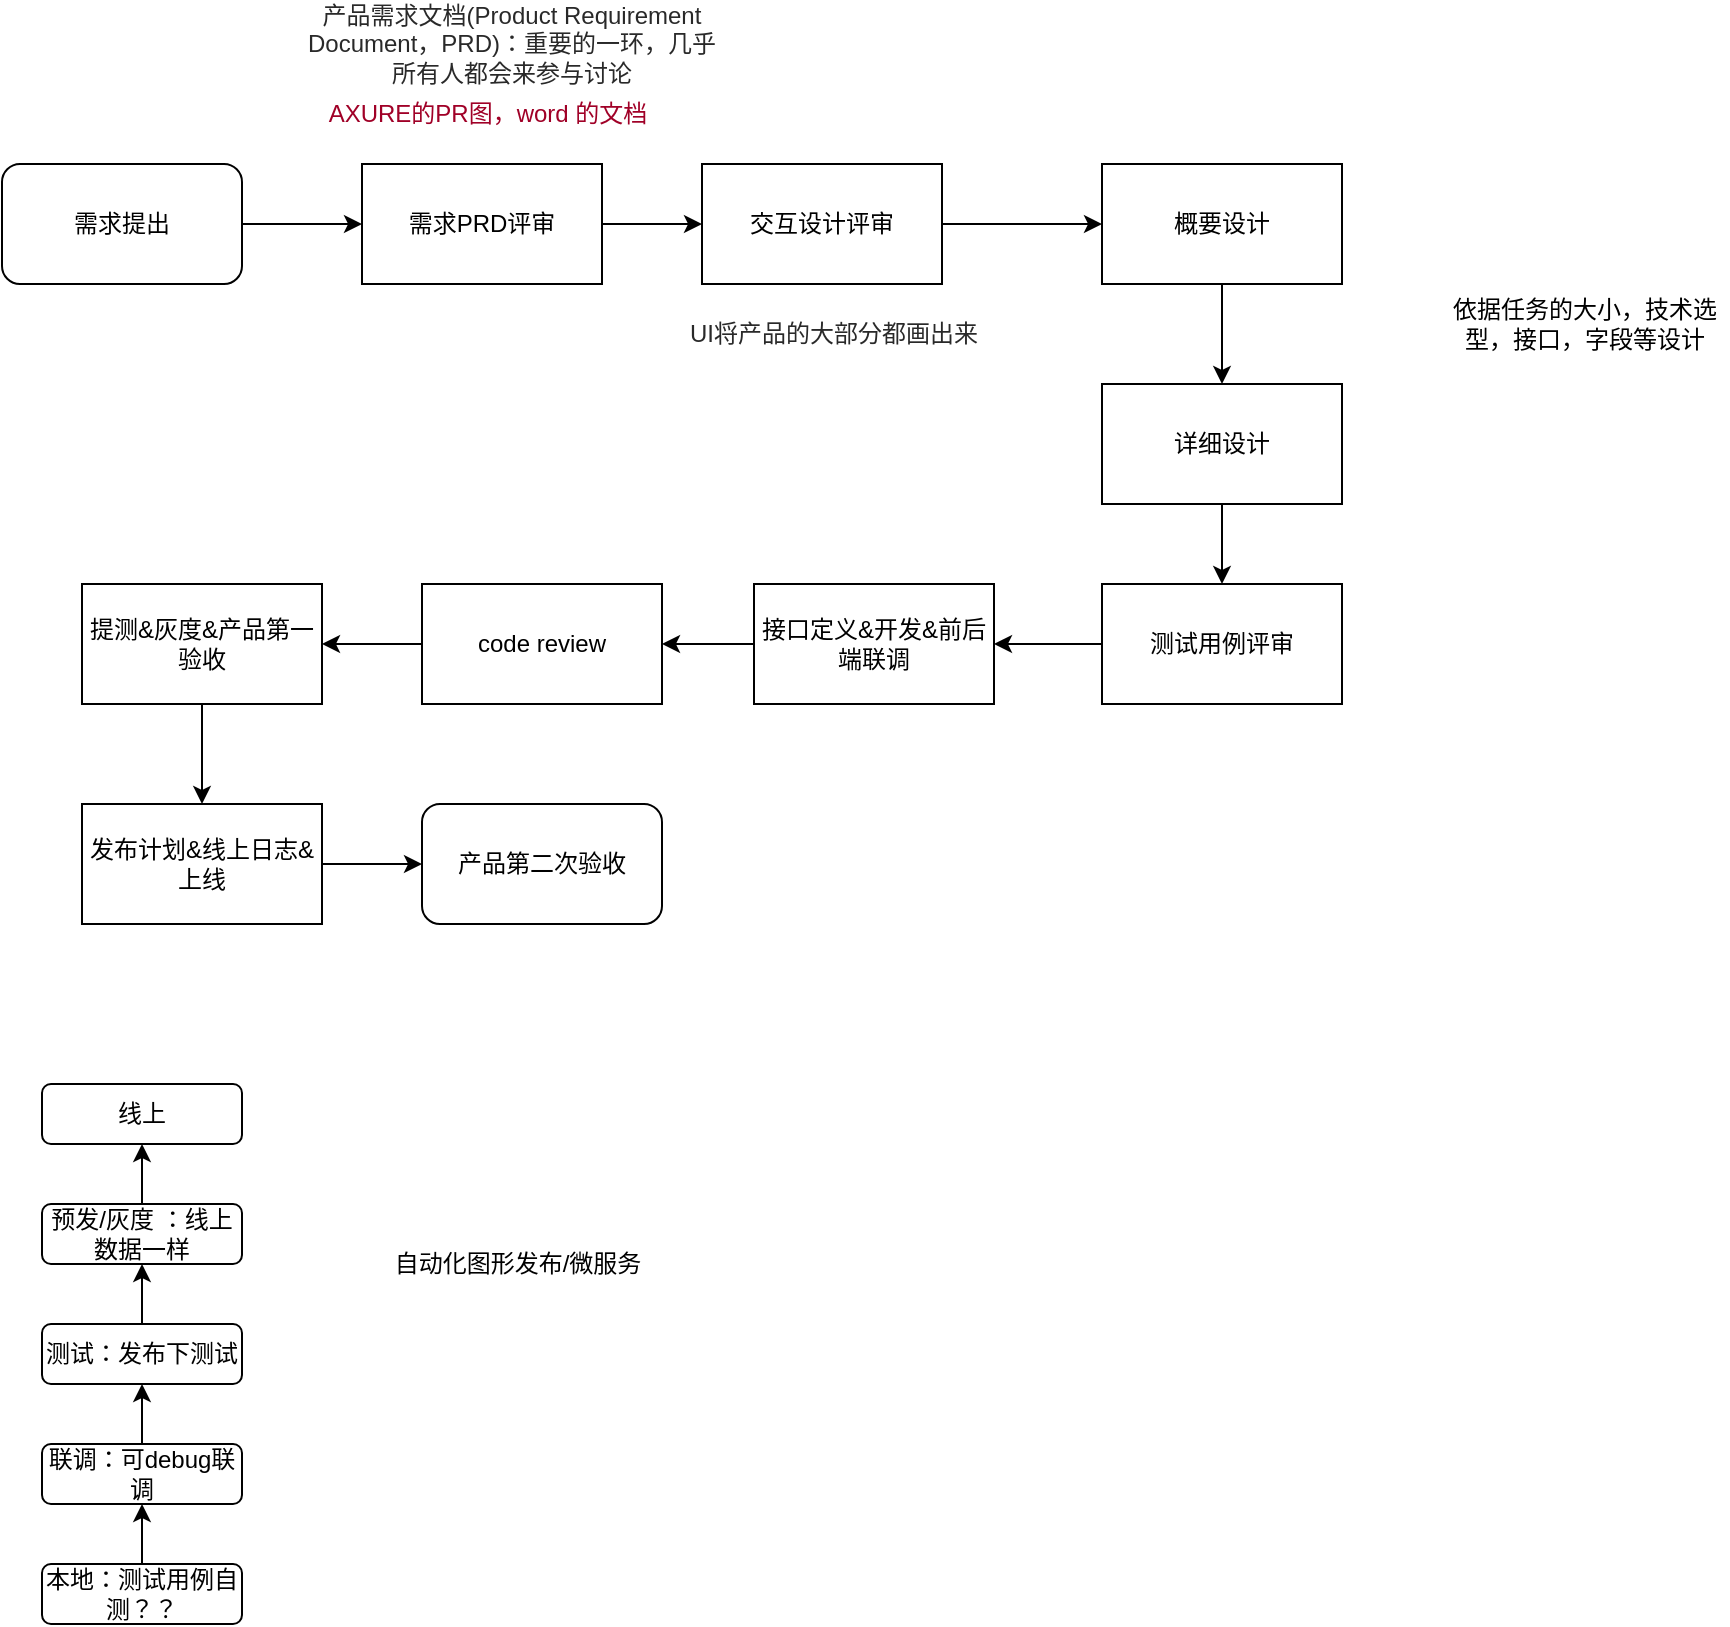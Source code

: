 <mxfile version="13.7.8" type="device" pages="2"><diagram id="0KY5EVTdoGLi4_GUMJjV" name="软件开发流程"><mxGraphModel dx="942" dy="666" grid="1" gridSize="10" guides="1" tooltips="1" connect="1" arrows="1" fold="1" page="1" pageScale="1" pageWidth="827" pageHeight="1169" math="0" shadow="0"><root><mxCell id="0"/><mxCell id="1" parent="0"/><mxCell id="uO6-Ss8m1tkBBqHpcwp5-6" style="edgeStyle=orthogonalEdgeStyle;rounded=0;orthogonalLoop=1;jettySize=auto;html=1;entryX=0;entryY=0.5;entryDx=0;entryDy=0;" parent="1" source="uO6-Ss8m1tkBBqHpcwp5-1" target="uO6-Ss8m1tkBBqHpcwp5-3" edge="1"><mxGeometry relative="1" as="geometry"/></mxCell><mxCell id="uO6-Ss8m1tkBBqHpcwp5-1" value="需求PRD评审" style="rounded=0;whiteSpace=wrap;html=1;" parent="1" vertex="1"><mxGeometry x="230" y="260" width="120" height="60" as="geometry"/></mxCell><mxCell id="uO6-Ss8m1tkBBqHpcwp5-5" style="edgeStyle=orthogonalEdgeStyle;rounded=0;orthogonalLoop=1;jettySize=auto;html=1;entryX=0;entryY=0.5;entryDx=0;entryDy=0;" parent="1" source="uO6-Ss8m1tkBBqHpcwp5-2" target="uO6-Ss8m1tkBBqHpcwp5-1" edge="1"><mxGeometry relative="1" as="geometry"/></mxCell><mxCell id="uO6-Ss8m1tkBBqHpcwp5-2" value="需求提出" style="rounded=1;whiteSpace=wrap;html=1;" parent="1" vertex="1"><mxGeometry x="50" y="260" width="120" height="60" as="geometry"/></mxCell><mxCell id="uO6-Ss8m1tkBBqHpcwp5-10" style="edgeStyle=orthogonalEdgeStyle;rounded=0;orthogonalLoop=1;jettySize=auto;html=1;entryX=0;entryY=0.5;entryDx=0;entryDy=0;" parent="1" source="uO6-Ss8m1tkBBqHpcwp5-3" target="uO6-Ss8m1tkBBqHpcwp5-7" edge="1"><mxGeometry relative="1" as="geometry"/></mxCell><mxCell id="uO6-Ss8m1tkBBqHpcwp5-3" value="交互设计评审" style="rounded=0;whiteSpace=wrap;html=1;" parent="1" vertex="1"><mxGeometry x="400" y="260" width="120" height="60" as="geometry"/></mxCell><mxCell id="uO6-Ss8m1tkBBqHpcwp5-4" value="&lt;span style=&quot;color: rgba(0 , 0 , 0 , 0.84) ; font-family: &amp;#34;pingfang sc&amp;#34; , &amp;#34;hiragino sans gb&amp;#34; , &amp;#34;microsoft yahei&amp;#34; , &amp;#34;stheiti&amp;#34; , &amp;#34;wenquanyi micro hei&amp;#34; , &amp;#34;helvetica&amp;#34; , &amp;#34;arial&amp;#34; , sans-serif ; background-color: rgb(255 , 255 , 255)&quot;&gt;&lt;font style=&quot;font-size: 12px&quot;&gt;产品需求文档(Product Requirement Document，PRD)：重要的一环，几乎所有人都会来参与讨论&lt;/font&gt;&lt;/span&gt;" style="text;html=1;strokeColor=none;fillColor=none;align=center;verticalAlign=middle;whiteSpace=wrap;rounded=0;" parent="1" vertex="1"><mxGeometry x="200" y="180" width="210" height="40" as="geometry"/></mxCell><mxCell id="uO6-Ss8m1tkBBqHpcwp5-14" style="edgeStyle=orthogonalEdgeStyle;rounded=0;orthogonalLoop=1;jettySize=auto;html=1;entryX=0.5;entryY=0;entryDx=0;entryDy=0;" parent="1" source="uO6-Ss8m1tkBBqHpcwp5-7" target="uO6-Ss8m1tkBBqHpcwp5-12" edge="1"><mxGeometry relative="1" as="geometry"/></mxCell><mxCell id="uO6-Ss8m1tkBBqHpcwp5-7" value="概要设计" style="rounded=0;whiteSpace=wrap;html=1;" parent="1" vertex="1"><mxGeometry x="600" y="260" width="120" height="60" as="geometry"/></mxCell><mxCell id="uO6-Ss8m1tkBBqHpcwp5-8" value="&lt;span style=&quot;color: rgba(0 , 0 , 0 , 0.84) ; font-family: &amp;#34;pingfang sc&amp;#34; , &amp;#34;hiragino sans gb&amp;#34; , &amp;#34;microsoft yahei&amp;#34; , &amp;#34;stheiti&amp;#34; , &amp;#34;wenquanyi micro hei&amp;#34; , &amp;#34;helvetica&amp;#34; , &amp;#34;arial&amp;#34; , sans-serif ; background-color: rgb(255 , 255 , 255)&quot;&gt;&lt;font style=&quot;font-size: 12px&quot;&gt;UI将产品的大部分都画出来&lt;/font&gt;&lt;/span&gt;" style="text;html=1;strokeColor=none;fillColor=none;align=center;verticalAlign=middle;whiteSpace=wrap;rounded=0;" parent="1" vertex="1"><mxGeometry x="386" y="330" width="160" height="30" as="geometry"/></mxCell><mxCell id="uO6-Ss8m1tkBBqHpcwp5-9" value="&lt;font color=&quot;#a00027&quot; face=&quot;pingfang sc, hiragino sans gb, microsoft yahei, stheiti, wenquanyi micro hei, helvetica, arial, sans-serif&quot;&gt;&lt;span style=&quot;background-color: rgb(255 , 255 , 255)&quot;&gt;AXURE的PR图，word 的文档&lt;/span&gt;&lt;/font&gt;" style="text;html=1;strokeColor=none;fillColor=none;align=center;verticalAlign=middle;whiteSpace=wrap;rounded=0;" parent="1" vertex="1"><mxGeometry x="200" y="220" width="186" height="30" as="geometry"/></mxCell><mxCell id="uO6-Ss8m1tkBBqHpcwp5-34" style="edgeStyle=orthogonalEdgeStyle;rounded=0;orthogonalLoop=1;jettySize=auto;html=1;entryX=1;entryY=0.5;entryDx=0;entryDy=0;" parent="1" source="uO6-Ss8m1tkBBqHpcwp5-11" target="uO6-Ss8m1tkBBqHpcwp5-16" edge="1"><mxGeometry relative="1" as="geometry"/></mxCell><mxCell id="uO6-Ss8m1tkBBqHpcwp5-11" value="测试用例评审" style="rounded=0;whiteSpace=wrap;html=1;" parent="1" vertex="1"><mxGeometry x="600" y="470" width="120" height="60" as="geometry"/></mxCell><mxCell id="uO6-Ss8m1tkBBqHpcwp5-15" style="edgeStyle=orthogonalEdgeStyle;rounded=0;orthogonalLoop=1;jettySize=auto;html=1;" parent="1" source="uO6-Ss8m1tkBBqHpcwp5-12" target="uO6-Ss8m1tkBBqHpcwp5-11" edge="1"><mxGeometry relative="1" as="geometry"/></mxCell><mxCell id="uO6-Ss8m1tkBBqHpcwp5-12" value="详细设计" style="rounded=0;whiteSpace=wrap;html=1;" parent="1" vertex="1"><mxGeometry x="600" y="370" width="120" height="60" as="geometry"/></mxCell><mxCell id="uO6-Ss8m1tkBBqHpcwp5-13" value="依据任务的大小，技术选型，接口，字段等设计" style="text;html=1;strokeColor=none;fillColor=none;align=center;verticalAlign=middle;whiteSpace=wrap;rounded=0;" parent="1" vertex="1"><mxGeometry x="770" y="300" width="143" height="80" as="geometry"/></mxCell><mxCell id="uO6-Ss8m1tkBBqHpcwp5-35" style="edgeStyle=orthogonalEdgeStyle;rounded=0;orthogonalLoop=1;jettySize=auto;html=1;entryX=1;entryY=0.5;entryDx=0;entryDy=0;" parent="1" source="uO6-Ss8m1tkBBqHpcwp5-16" target="uO6-Ss8m1tkBBqHpcwp5-29" edge="1"><mxGeometry relative="1" as="geometry"/></mxCell><mxCell id="uO6-Ss8m1tkBBqHpcwp5-16" value="接口定义&amp;amp;开发&amp;amp;前后端联调" style="rounded=0;whiteSpace=wrap;html=1;" parent="1" vertex="1"><mxGeometry x="426" y="470" width="120" height="60" as="geometry"/></mxCell><mxCell id="uO6-Ss8m1tkBBqHpcwp5-22" style="edgeStyle=orthogonalEdgeStyle;rounded=0;orthogonalLoop=1;jettySize=auto;html=1;entryX=0.5;entryY=1;entryDx=0;entryDy=0;" parent="1" source="uO6-Ss8m1tkBBqHpcwp5-17" target="uO6-Ss8m1tkBBqHpcwp5-18" edge="1"><mxGeometry relative="1" as="geometry"/></mxCell><mxCell id="uO6-Ss8m1tkBBqHpcwp5-17" value="本地：测试用例自测？？" style="rounded=1;whiteSpace=wrap;html=1;" parent="1" vertex="1"><mxGeometry x="70" y="960" width="100" height="30" as="geometry"/></mxCell><mxCell id="uO6-Ss8m1tkBBqHpcwp5-23" style="edgeStyle=orthogonalEdgeStyle;rounded=0;orthogonalLoop=1;jettySize=auto;html=1;entryX=0.5;entryY=1;entryDx=0;entryDy=0;" parent="1" source="uO6-Ss8m1tkBBqHpcwp5-18" target="uO6-Ss8m1tkBBqHpcwp5-19" edge="1"><mxGeometry relative="1" as="geometry"/></mxCell><mxCell id="uO6-Ss8m1tkBBqHpcwp5-18" value="联调：可debug联调" style="rounded=1;whiteSpace=wrap;html=1;" parent="1" vertex="1"><mxGeometry x="70" y="900" width="100" height="30" as="geometry"/></mxCell><mxCell id="uO6-Ss8m1tkBBqHpcwp5-24" style="edgeStyle=orthogonalEdgeStyle;rounded=0;orthogonalLoop=1;jettySize=auto;html=1;entryX=0.5;entryY=1;entryDx=0;entryDy=0;" parent="1" source="uO6-Ss8m1tkBBqHpcwp5-19" target="uO6-Ss8m1tkBBqHpcwp5-20" edge="1"><mxGeometry relative="1" as="geometry"/></mxCell><mxCell id="uO6-Ss8m1tkBBqHpcwp5-19" value="测试：发布下测试" style="rounded=1;whiteSpace=wrap;html=1;" parent="1" vertex="1"><mxGeometry x="70" y="840" width="100" height="30" as="geometry"/></mxCell><mxCell id="uO6-Ss8m1tkBBqHpcwp5-25" style="edgeStyle=orthogonalEdgeStyle;rounded=0;orthogonalLoop=1;jettySize=auto;html=1;entryX=0.5;entryY=1;entryDx=0;entryDy=0;" parent="1" source="uO6-Ss8m1tkBBqHpcwp5-20" target="uO6-Ss8m1tkBBqHpcwp5-21" edge="1"><mxGeometry relative="1" as="geometry"/></mxCell><mxCell id="uO6-Ss8m1tkBBqHpcwp5-20" value="预发/灰度 ：线上数据一样" style="rounded=1;whiteSpace=wrap;html=1;" parent="1" vertex="1"><mxGeometry x="70" y="780" width="100" height="30" as="geometry"/></mxCell><mxCell id="uO6-Ss8m1tkBBqHpcwp5-21" value="线上" style="rounded=1;whiteSpace=wrap;html=1;" parent="1" vertex="1"><mxGeometry x="70" y="720" width="100" height="30" as="geometry"/></mxCell><mxCell id="uO6-Ss8m1tkBBqHpcwp5-36" style="edgeStyle=orthogonalEdgeStyle;rounded=0;orthogonalLoop=1;jettySize=auto;html=1;entryX=1;entryY=0.5;entryDx=0;entryDy=0;" parent="1" source="uO6-Ss8m1tkBBqHpcwp5-29" target="uO6-Ss8m1tkBBqHpcwp5-30" edge="1"><mxGeometry relative="1" as="geometry"/></mxCell><mxCell id="uO6-Ss8m1tkBBqHpcwp5-29" value="code review" style="rounded=0;whiteSpace=wrap;html=1;" parent="1" vertex="1"><mxGeometry x="260" y="470" width="120" height="60" as="geometry"/></mxCell><mxCell id="uO6-Ss8m1tkBBqHpcwp5-37" style="edgeStyle=orthogonalEdgeStyle;rounded=0;orthogonalLoop=1;jettySize=auto;html=1;" parent="1" source="uO6-Ss8m1tkBBqHpcwp5-30" target="uO6-Ss8m1tkBBqHpcwp5-31" edge="1"><mxGeometry relative="1" as="geometry"/></mxCell><mxCell id="uO6-Ss8m1tkBBqHpcwp5-30" value="提测&amp;amp;灰度&amp;amp;产品第一验收" style="rounded=0;whiteSpace=wrap;html=1;" parent="1" vertex="1"><mxGeometry x="90" y="470" width="120" height="60" as="geometry"/></mxCell><mxCell id="uO6-Ss8m1tkBBqHpcwp5-40" style="edgeStyle=orthogonalEdgeStyle;rounded=0;orthogonalLoop=1;jettySize=auto;html=1;entryX=0;entryY=0.5;entryDx=0;entryDy=0;" parent="1" source="uO6-Ss8m1tkBBqHpcwp5-31" target="uO6-Ss8m1tkBBqHpcwp5-39" edge="1"><mxGeometry relative="1" as="geometry"/></mxCell><mxCell id="uO6-Ss8m1tkBBqHpcwp5-31" value="发布计划&amp;amp;线上日志&amp;amp;上线" style="rounded=0;whiteSpace=wrap;html=1;" parent="1" vertex="1"><mxGeometry x="90" y="580" width="120" height="60" as="geometry"/></mxCell><mxCell id="uO6-Ss8m1tkBBqHpcwp5-39" value="&lt;span&gt;产品第二次验收&lt;/span&gt;" style="rounded=1;whiteSpace=wrap;html=1;" parent="1" vertex="1"><mxGeometry x="260" y="580" width="120" height="60" as="geometry"/></mxCell><mxCell id="uO6-Ss8m1tkBBqHpcwp5-41" value="自动化图形发布/微服务" style="text;html=1;strokeColor=none;fillColor=none;align=center;verticalAlign=middle;whiteSpace=wrap;rounded=0;" parent="1" vertex="1"><mxGeometry x="240" y="780" width="136" height="60" as="geometry"/></mxCell></root></mxGraphModel></diagram><diagram id="zNWmDu0qWG5G-BTMQ9OG" name="Netty"><mxGraphModel dx="942" dy="666" grid="1" gridSize="10" guides="1" tooltips="1" connect="1" arrows="1" fold="1" page="1" pageScale="1" pageWidth="827" pageHeight="1169" math="0" shadow="0"><root><mxCell id="tDDyVPWpELE10EW_A0tU-0"/><mxCell id="tDDyVPWpELE10EW_A0tU-1" parent="tDDyVPWpELE10EW_A0tU-0"/></root></mxGraphModel></diagram></mxfile>